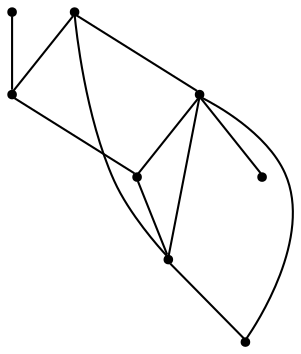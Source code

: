 graph {
  node [shape=point,comment="{\"directed\":false,\"doi\":\"10.1007/978-3-030-68766-3_32\",\"figure\":\"8 (3)\"}"]

  v0 [pos="564.1429928654559,942.7137001399386"]
  v1 [pos="643.8119675728936,866.3399866099461"]
  v2 [pos="723.4892087746321,866.3399866099461"]
  v3 [pos="803.1581834820697,866.3399866099461"]
  v4 [pos="484.4615468795972,942.7137001399386"]
  v5 [pos="564.1429928654559,866.3399866099461"]
  v6 [pos="484.4615468795972,866.3399866099461"]
  v7 [pos="723.4892087746321,942.7137001399387"]

  v0 -- v1 [id="-1",pos="564.1429928654559,942.7137001399386 643.8119675728936,866.3399866099461 643.8119675728936,866.3399866099461 643.8119675728936,866.3399866099461"]
  v4 -- v0 [id="-3",pos="484.4615468795972,942.7137001399386 564.1429928654559,942.7137001399386 564.1429928654559,942.7137001399386 564.1429928654559,942.7137001399386"]
  v0 -- v7 [id="-4",pos="564.1429928654559,942.7137001399386 723.4892087746321,942.7137001399387 723.4892087746321,942.7137001399387 723.4892087746321,942.7137001399387"]
  v6 -- v5 [id="-7",pos="484.4615468795972,866.3399866099461 564.1429928654559,866.3399866099461 564.1429928654559,866.3399866099461 564.1429928654559,866.3399866099461"]
  v5 -- v1 [id="-8",pos="564.1429928654559,866.3399866099461 643.8119675728936,866.3399866099461 643.8119675728936,866.3399866099461 643.8119675728936,866.3399866099461"]
  v1 -- v2 [id="-9",pos="643.8119675728936,866.3399866099461 723.4892087746321,866.3399866099461 723.4892087746321,866.3399866099461 723.4892087746321,866.3399866099461"]
  v2 -- v3 [id="-10",pos="723.4892087746321,866.3399866099461 803.1581834820697,866.3399866099461 803.1581834820697,866.3399866099461 803.1581834820697,866.3399866099461"]
  v4 -- v5 [id="-12",pos="484.4615468795972,942.7137001399386 564.1429928654559,866.3399866099461 564.1429928654559,866.3399866099461 564.1429928654559,866.3399866099461"]
  v4 -- v2 [id="-14",pos="484.4615468795972,942.7137001399386 723.4892087746321,866.3399866099461 723.4892087746321,866.3399866099461 723.4892087746321,866.3399866099461"]
  v0 -- v3 [id="-17",pos="564.1429928654559,942.7137001399386 803.1581834820697,866.3399866099461 803.1581834820697,866.3399866099461 803.1581834820697,866.3399866099461"]
  v0 -- v2 [id="-18",pos="564.1429928654559,942.7137001399386 723.4892087746321,866.3399866099461 723.4892087746321,866.3399866099461 723.4892087746321,866.3399866099461"]
}